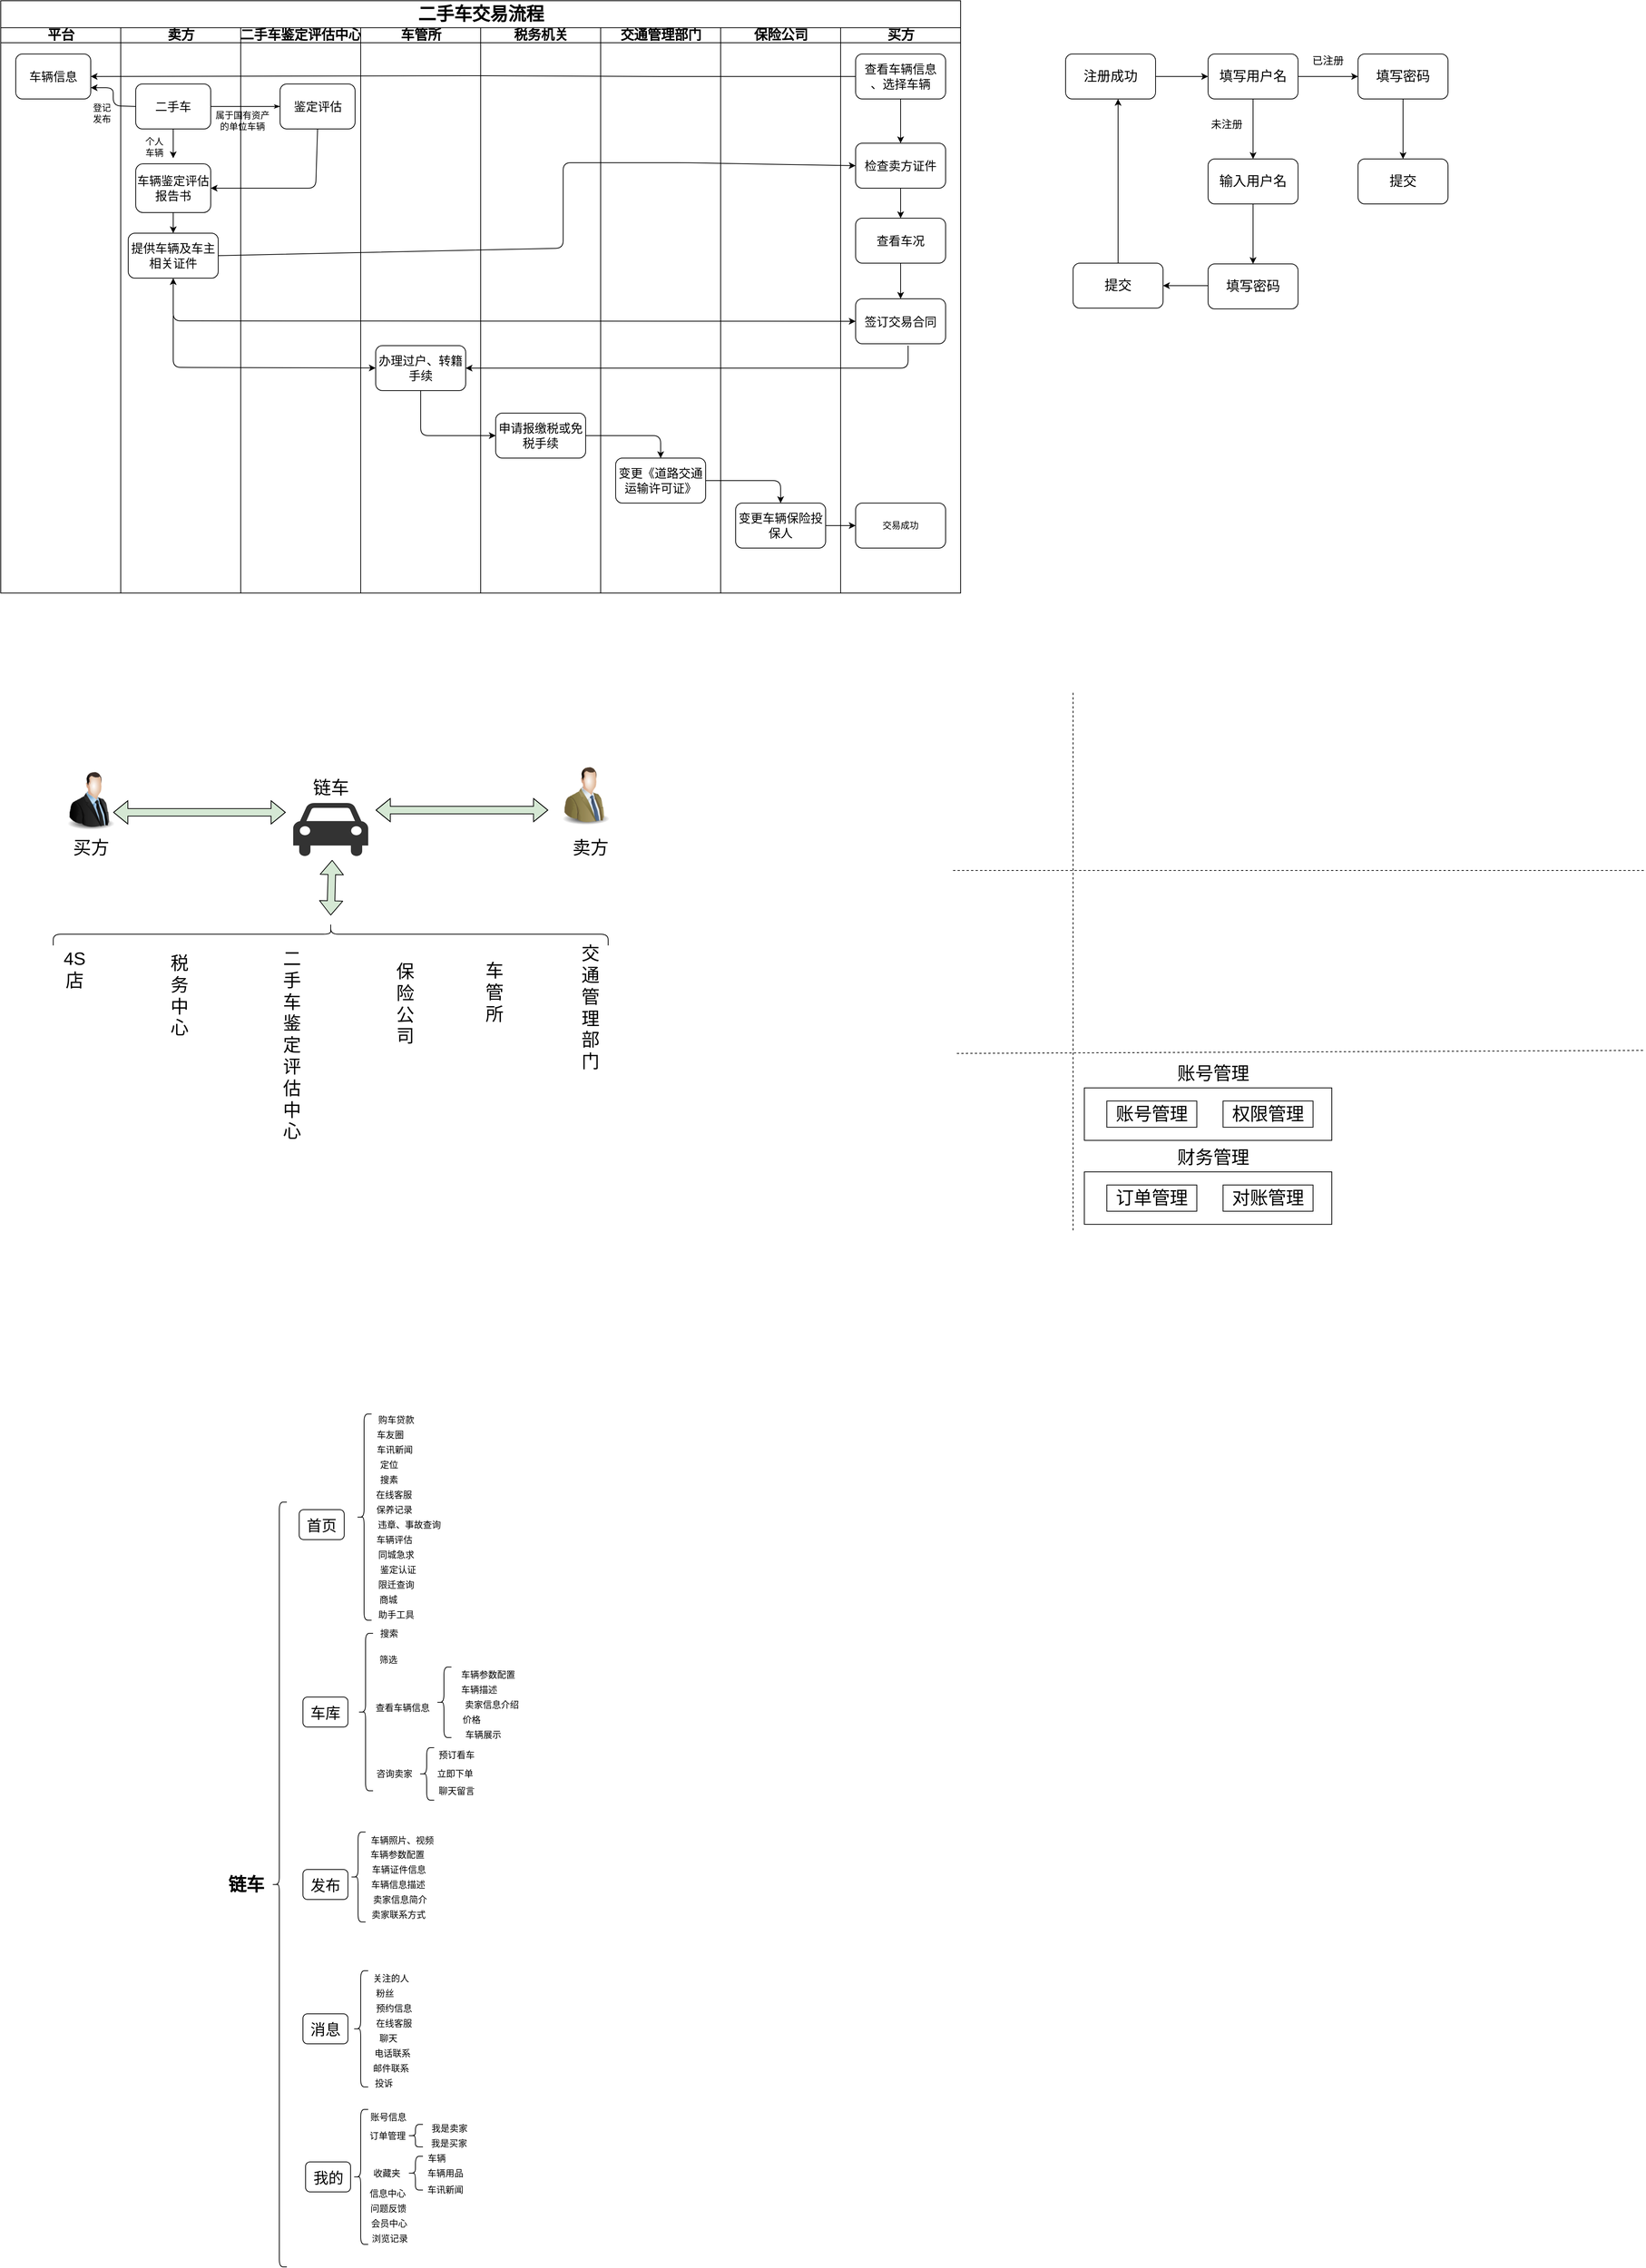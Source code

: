 <mxfile version="11.1.4" type="device"><diagram name="Page-1" id="74e2e168-ea6b-b213-b513-2b3c1d86103e"><mxGraphModel dx="829" dy="951" grid="1" gridSize="10" guides="1" tooltips="1" connect="1" arrows="1" fold="1" page="1" pageScale="1" pageWidth="1100" pageHeight="850" background="#ffffff" math="0" shadow="0"><root><mxCell id="0"/><mxCell id="1" parent="0"/><mxCell id="77e6c97f196da883-1" value="&lt;font style=&quot;font-size: 24px&quot;&gt;二手车交易流程&lt;/font&gt;" style="swimlane;html=1;childLayout=stackLayout;startSize=36;rounded=0;shadow=0;labelBackgroundColor=none;strokeColor=#000000;strokeWidth=1;fillColor=#ffffff;fontFamily=Verdana;fontSize=8;fontColor=#000000;align=center;" parent="1" vertex="1"><mxGeometry x="10" width="1280" height="790" as="geometry"/></mxCell><mxCell id="S1cMY-thZCcg-dEiT6mm-63" value="&lt;font style=&quot;font-size: 18px&quot;&gt;平台&lt;/font&gt;" style="swimlane;html=1;startSize=20;" parent="77e6c97f196da883-1" vertex="1"><mxGeometry y="36" width="160" height="754" as="geometry"/></mxCell><mxCell id="S1cMY-thZCcg-dEiT6mm-64" value="&lt;font style=&quot;font-size: 16px&quot;&gt;车辆信息&lt;/font&gt;" style="rounded=1;whiteSpace=wrap;html=1;shadow=0;labelBackgroundColor=none;strokeColor=#000000;strokeWidth=1;fillColor=#ffffff;fontFamily=Verdana;fontSize=16;fontColor=#000000;align=center;" parent="S1cMY-thZCcg-dEiT6mm-63" vertex="1"><mxGeometry x="20" y="35" width="100" height="60" as="geometry"/></mxCell><mxCell id="S1cMY-thZCcg-dEiT6mm-81" value="登记发布" style="text;html=1;strokeColor=none;fillColor=none;align=center;verticalAlign=middle;whiteSpace=wrap;rounded=0;" parent="S1cMY-thZCcg-dEiT6mm-63" vertex="1"><mxGeometry x="120" y="104" width="30" height="20" as="geometry"/></mxCell><mxCell id="S1cMY-thZCcg-dEiT6mm-6" value="&lt;font style=&quot;font-size: 18px&quot;&gt;卖方&lt;/font&gt;" style="swimlane;html=1;startSize=20;" parent="77e6c97f196da883-1" vertex="1"><mxGeometry x="160" y="36" width="160" height="754" as="geometry"/></mxCell><mxCell id="S1cMY-thZCcg-dEiT6mm-7" value="&lt;font style=&quot;font-size: 16px&quot;&gt;二手车&lt;/font&gt;" style="rounded=1;whiteSpace=wrap;html=1;shadow=0;labelBackgroundColor=none;strokeColor=#000000;strokeWidth=1;fillColor=#ffffff;fontFamily=Verdana;fontSize=16;fontColor=#000000;align=center;" parent="S1cMY-thZCcg-dEiT6mm-6" vertex="1"><mxGeometry x="20" y="75" width="100" height="60" as="geometry"/></mxCell><mxCell id="S1cMY-thZCcg-dEiT6mm-8" value="&lt;font style=&quot;font-size: 16px&quot;&gt;车辆鉴定评估报告书&lt;/font&gt;" style="rounded=1;whiteSpace=wrap;html=1;shadow=0;labelBackgroundColor=none;strokeColor=#000000;strokeWidth=1;fillColor=#ffffff;fontFamily=Verdana;fontSize=8;fontColor=#000000;align=center;" parent="S1cMY-thZCcg-dEiT6mm-6" vertex="1"><mxGeometry x="20" y="181.5" width="100" height="65" as="geometry"/></mxCell><mxCell id="S1cMY-thZCcg-dEiT6mm-14" value="个人车辆" style="text;html=1;strokeColor=none;fillColor=none;align=center;verticalAlign=middle;whiteSpace=wrap;rounded=0;" parent="S1cMY-thZCcg-dEiT6mm-6" vertex="1"><mxGeometry x="30" y="148.5" width="30" height="20" as="geometry"/></mxCell><mxCell id="S1cMY-thZCcg-dEiT6mm-15" value="" style="endArrow=classic;html=1;exitX=0.5;exitY=1;exitDx=0;exitDy=0;" parent="S1cMY-thZCcg-dEiT6mm-6" source="S1cMY-thZCcg-dEiT6mm-7" edge="1"><mxGeometry width="50" height="50" relative="1" as="geometry"><mxPoint x="95" y="135" as="sourcePoint"/><mxPoint x="70" y="174" as="targetPoint"/></mxGeometry></mxCell><mxCell id="S1cMY-thZCcg-dEiT6mm-83" value="&lt;font style=&quot;font-size: 16px&quot;&gt;提供车辆及车主相关证件&lt;/font&gt;" style="rounded=1;whiteSpace=wrap;html=1;" parent="S1cMY-thZCcg-dEiT6mm-6" vertex="1"><mxGeometry x="10" y="274" width="120" height="60" as="geometry"/></mxCell><mxCell id="S1cMY-thZCcg-dEiT6mm-85" value="" style="endArrow=classic;html=1;exitX=0.5;exitY=1;exitDx=0;exitDy=0;" parent="S1cMY-thZCcg-dEiT6mm-6" source="S1cMY-thZCcg-dEiT6mm-8" target="S1cMY-thZCcg-dEiT6mm-83" edge="1"><mxGeometry width="50" height="50" relative="1" as="geometry"><mxPoint x="80" y="454" as="sourcePoint"/><mxPoint x="130" y="404" as="targetPoint"/></mxGeometry></mxCell><mxCell id="S1cMY-thZCcg-dEiT6mm-95" value="" style="endArrow=classic;html=1;" parent="S1cMY-thZCcg-dEiT6mm-6" target="S1cMY-thZCcg-dEiT6mm-23" edge="1"><mxGeometry width="50" height="50" relative="1" as="geometry"><mxPoint x="70" y="384" as="sourcePoint"/><mxPoint x="140" y="444" as="targetPoint"/><Array as="points"><mxPoint x="70" y="453"/></Array></mxGeometry></mxCell><mxCell id="77e6c97f196da883-26" style="edgeStyle=orthogonalEdgeStyle;rounded=1;html=1;labelBackgroundColor=none;startArrow=none;startFill=0;startSize=5;endArrow=classicThin;endFill=1;endSize=5;jettySize=auto;orthogonalLoop=1;strokeColor=#000000;strokeWidth=1;fontFamily=Verdana;fontSize=8;fontColor=#000000;exitX=1;exitY=0.5;exitDx=0;exitDy=0;" parent="77e6c97f196da883-1" source="S1cMY-thZCcg-dEiT6mm-7" target="77e6c97f196da883-11" edge="1"><mxGeometry relative="1" as="geometry"><mxPoint x="120" y="115" as="sourcePoint"/></mxGeometry></mxCell><mxCell id="77e6c97f196da883-3" value="&lt;span style=&quot;font-size: 18px&quot;&gt;二手车鉴定评估中心&lt;/span&gt;" style="swimlane;html=1;startSize=20;" parent="77e6c97f196da883-1" vertex="1"><mxGeometry x="320" y="36" width="160" height="754" as="geometry"/></mxCell><mxCell id="77e6c97f196da883-11" value="&lt;font size=&quot;3&quot;&gt;鉴定评估&lt;/font&gt;" style="rounded=1;whiteSpace=wrap;html=1;shadow=0;labelBackgroundColor=none;strokeColor=#000000;strokeWidth=1;fillColor=#ffffff;fontFamily=Verdana;fontSize=8;fontColor=#000000;align=center;" parent="77e6c97f196da883-3" vertex="1"><mxGeometry x="52.5" y="75" width="100" height="60" as="geometry"/></mxCell><mxCell id="S1cMY-thZCcg-dEiT6mm-11" value="属于国有资产的单位车辆" style="text;html=1;strokeColor=none;fillColor=none;align=center;verticalAlign=middle;whiteSpace=wrap;rounded=0;" parent="77e6c97f196da883-3" vertex="1"><mxGeometry x="-40" y="114" width="85" height="20" as="geometry"/></mxCell><mxCell id="S1cMY-thZCcg-dEiT6mm-94" value="" style="endArrow=classic;html=1;entryX=1;entryY=0.5;entryDx=0;entryDy=0;" parent="77e6c97f196da883-3" target="S1cMY-thZCcg-dEiT6mm-23" edge="1"><mxGeometry width="50" height="50" relative="1" as="geometry"><mxPoint x="890" y="424" as="sourcePoint"/><mxPoint x="110" y="444" as="targetPoint"/><Array as="points"><mxPoint x="890" y="454"/></Array></mxGeometry></mxCell><mxCell id="77e6c97f196da883-4" value="&lt;font style=&quot;font-size: 18px&quot;&gt;车管所&lt;/font&gt;" style="swimlane;html=1;startSize=20;" parent="77e6c97f196da883-1" vertex="1"><mxGeometry x="480" y="36" width="160" height="754" as="geometry"/></mxCell><mxCell id="S1cMY-thZCcg-dEiT6mm-23" value="&lt;font style=&quot;font-size: 16px&quot;&gt;办理过户、转籍手续&lt;/font&gt;" style="rounded=1;whiteSpace=wrap;html=1;" parent="77e6c97f196da883-4" vertex="1"><mxGeometry x="20" y="424" width="120" height="60" as="geometry"/></mxCell><mxCell id="77e6c97f196da883-5" value="&lt;span style=&quot;font-size: 18px&quot;&gt;税务机关&lt;/span&gt;" style="swimlane;html=1;startSize=20;" parent="77e6c97f196da883-1" vertex="1"><mxGeometry x="640" y="36" width="160" height="754" as="geometry"/></mxCell><mxCell id="S1cMY-thZCcg-dEiT6mm-25" value="&lt;font style=&quot;font-size: 16px&quot;&gt;申请报缴税或免税手续&lt;/font&gt;" style="rounded=1;whiteSpace=wrap;html=1;" parent="77e6c97f196da883-5" vertex="1"><mxGeometry x="20" y="514" width="120" height="60" as="geometry"/></mxCell><mxCell id="77e6c97f196da883-6" value="&lt;span style=&quot;font-size: 18px&quot;&gt;交通管理部门&lt;/span&gt;" style="swimlane;html=1;startSize=20;" parent="77e6c97f196da883-1" vertex="1"><mxGeometry x="800" y="36" width="160" height="754" as="geometry"/></mxCell><mxCell id="S1cMY-thZCcg-dEiT6mm-24" value="&lt;font style=&quot;font-size: 16px&quot;&gt;变更《道路交通运输许可证》&lt;/font&gt;" style="rounded=1;whiteSpace=wrap;html=1;" parent="77e6c97f196da883-6" vertex="1"><mxGeometry x="20" y="574" width="120" height="60" as="geometry"/></mxCell><mxCell id="77e6c97f196da883-7" value="&lt;font style=&quot;font-size: 18px&quot;&gt;保险公司&lt;/font&gt;" style="swimlane;html=1;startSize=20;" parent="77e6c97f196da883-1" vertex="1"><mxGeometry x="960" y="36" width="160" height="754" as="geometry"/></mxCell><mxCell id="S1cMY-thZCcg-dEiT6mm-26" value="&lt;font style=&quot;font-size: 16px&quot;&gt;变更车辆保险投保人&lt;/font&gt;" style="rounded=1;whiteSpace=wrap;html=1;" parent="77e6c97f196da883-7" vertex="1"><mxGeometry x="20" y="634" width="120" height="60" as="geometry"/></mxCell><mxCell id="S1cMY-thZCcg-dEiT6mm-70" value="&lt;font style=&quot;font-size: 18px&quot;&gt;买方&lt;/font&gt;" style="swimlane;html=1;startSize=20;" parent="77e6c97f196da883-1" vertex="1"><mxGeometry x="1120" y="36" width="160" height="754" as="geometry"/></mxCell><mxCell id="S1cMY-thZCcg-dEiT6mm-71" value="&lt;font style=&quot;font-size: 16px&quot;&gt;检查卖方证件&lt;/font&gt;" style="rounded=1;whiteSpace=wrap;html=1;" parent="S1cMY-thZCcg-dEiT6mm-70" vertex="1"><mxGeometry x="20" y="154" width="120" height="60" as="geometry"/></mxCell><mxCell id="S1cMY-thZCcg-dEiT6mm-72" value="&lt;font style=&quot;font-size: 16px&quot;&gt;查看车况&lt;/font&gt;" style="rounded=1;whiteSpace=wrap;html=1;" parent="S1cMY-thZCcg-dEiT6mm-70" vertex="1"><mxGeometry x="20" y="254" width="120" height="60" as="geometry"/></mxCell><mxCell id="S1cMY-thZCcg-dEiT6mm-74" value="&lt;font style=&quot;font-size: 16px&quot;&gt;签订交易合同&lt;/font&gt;" style="rounded=1;whiteSpace=wrap;html=1;" parent="S1cMY-thZCcg-dEiT6mm-70" vertex="1"><mxGeometry x="20" y="361.5" width="120" height="60" as="geometry"/></mxCell><mxCell id="S1cMY-thZCcg-dEiT6mm-78" value="&lt;font style=&quot;font-size: 16px&quot;&gt;查看车辆信息&lt;br&gt;、选择车辆&lt;/font&gt;" style="rounded=1;whiteSpace=wrap;html=1;" parent="S1cMY-thZCcg-dEiT6mm-70" vertex="1"><mxGeometry x="20" y="35" width="120" height="60" as="geometry"/></mxCell><mxCell id="S1cMY-thZCcg-dEiT6mm-86" value="" style="endArrow=classic;html=1;exitX=0.5;exitY=1;exitDx=0;exitDy=0;entryX=0.5;entryY=0;entryDx=0;entryDy=0;" parent="S1cMY-thZCcg-dEiT6mm-70" source="S1cMY-thZCcg-dEiT6mm-78" target="S1cMY-thZCcg-dEiT6mm-71" edge="1"><mxGeometry width="50" height="50" relative="1" as="geometry"><mxPoint x="-70" y="284" as="sourcePoint"/><mxPoint x="-20" y="234" as="targetPoint"/></mxGeometry></mxCell><mxCell id="S1cMY-thZCcg-dEiT6mm-88" value="" style="endArrow=classic;html=1;entryX=0.5;entryY=0;entryDx=0;entryDy=0;exitX=0.5;exitY=1;exitDx=0;exitDy=0;" parent="S1cMY-thZCcg-dEiT6mm-70" source="S1cMY-thZCcg-dEiT6mm-71" target="S1cMY-thZCcg-dEiT6mm-72" edge="1"><mxGeometry width="50" height="50" relative="1" as="geometry"><mxPoint x="-130" y="294" as="sourcePoint"/><mxPoint x="-80" y="244" as="targetPoint"/></mxGeometry></mxCell><mxCell id="S1cMY-thZCcg-dEiT6mm-89" value="" style="endArrow=classic;html=1;entryX=0.5;entryY=0;entryDx=0;entryDy=0;exitX=0.5;exitY=1;exitDx=0;exitDy=0;" parent="S1cMY-thZCcg-dEiT6mm-70" source="S1cMY-thZCcg-dEiT6mm-72" target="S1cMY-thZCcg-dEiT6mm-74" edge="1"><mxGeometry width="50" height="50" relative="1" as="geometry"><mxPoint x="-90" y="364" as="sourcePoint"/><mxPoint x="-40" y="314" as="targetPoint"/></mxGeometry></mxCell><mxCell id="S1cMY-thZCcg-dEiT6mm-99" value="交易成功" style="rounded=1;whiteSpace=wrap;html=1;" parent="S1cMY-thZCcg-dEiT6mm-70" vertex="1"><mxGeometry x="20" y="634" width="120" height="60" as="geometry"/></mxCell><mxCell id="S1cMY-thZCcg-dEiT6mm-76" value="" style="endArrow=classic;html=1;exitX=0.5;exitY=1;exitDx=0;exitDy=0;entryX=1;entryY=0.5;entryDx=0;entryDy=0;" parent="77e6c97f196da883-1" source="77e6c97f196da883-11" target="S1cMY-thZCcg-dEiT6mm-8" edge="1"><mxGeometry width="50" height="50" relative="1" as="geometry"><mxPoint x="360" y="260" as="sourcePoint"/><mxPoint x="410" y="210" as="targetPoint"/><Array as="points"><mxPoint x="420" y="250"/></Array></mxGeometry></mxCell><mxCell id="S1cMY-thZCcg-dEiT6mm-77" value="" style="endArrow=classic;html=1;exitX=0;exitY=0.5;exitDx=0;exitDy=0;entryX=1;entryY=0.75;entryDx=0;entryDy=0;" parent="77e6c97f196da883-1" source="S1cMY-thZCcg-dEiT6mm-7" target="S1cMY-thZCcg-dEiT6mm-64" edge="1"><mxGeometry width="50" height="50" relative="1" as="geometry"><mxPoint x="120" y="210" as="sourcePoint"/><mxPoint x="170" y="160" as="targetPoint"/><Array as="points"><mxPoint x="150" y="140"/><mxPoint x="150" y="116"/></Array></mxGeometry></mxCell><mxCell id="S1cMY-thZCcg-dEiT6mm-79" value="" style="endArrow=classic;html=1;exitX=0;exitY=0.5;exitDx=0;exitDy=0;entryX=1;entryY=0.5;entryDx=0;entryDy=0;" parent="77e6c97f196da883-1" source="S1cMY-thZCcg-dEiT6mm-78" target="S1cMY-thZCcg-dEiT6mm-64" edge="1"><mxGeometry width="50" height="50" relative="1" as="geometry"><mxPoint x="750" y="170" as="sourcePoint"/><mxPoint x="800" y="120" as="targetPoint"/><Array as="points"><mxPoint x="1100" y="101"/><mxPoint x="1020" y="101"/><mxPoint x="890" y="101"/><mxPoint x="630" y="100"/></Array></mxGeometry></mxCell><mxCell id="S1cMY-thZCcg-dEiT6mm-82" value="" style="endArrow=classic;html=1;exitX=1;exitY=0.5;exitDx=0;exitDy=0;entryX=0;entryY=0.5;entryDx=0;entryDy=0;" parent="77e6c97f196da883-1" source="S1cMY-thZCcg-dEiT6mm-83" target="S1cMY-thZCcg-dEiT6mm-71" edge="1"><mxGeometry width="50" height="50" relative="1" as="geometry"><mxPoint x="545" y="300" as="sourcePoint"/><mxPoint x="1140" y="220" as="targetPoint"/><Array as="points"><mxPoint x="750" y="330"/><mxPoint x="750" y="216"/><mxPoint x="910" y="216"/></Array></mxGeometry></mxCell><mxCell id="S1cMY-thZCcg-dEiT6mm-93" value="" style="endArrow=classic;startArrow=classic;html=1;exitX=0.5;exitY=1;exitDx=0;exitDy=0;entryX=0;entryY=0.5;entryDx=0;entryDy=0;" parent="77e6c97f196da883-1" source="S1cMY-thZCcg-dEiT6mm-83" target="S1cMY-thZCcg-dEiT6mm-74" edge="1"><mxGeometry width="50" height="50" relative="1" as="geometry"><mxPoint x="700" y="450" as="sourcePoint"/><mxPoint x="750" y="400" as="targetPoint"/><Array as="points"><mxPoint x="230" y="427"/></Array></mxGeometry></mxCell><mxCell id="S1cMY-thZCcg-dEiT6mm-96" value="" style="endArrow=classic;html=1;exitX=0.5;exitY=1;exitDx=0;exitDy=0;entryX=0;entryY=0.5;entryDx=0;entryDy=0;" parent="77e6c97f196da883-1" source="S1cMY-thZCcg-dEiT6mm-23" target="S1cMY-thZCcg-dEiT6mm-25" edge="1"><mxGeometry width="50" height="50" relative="1" as="geometry"><mxPoint x="550" y="650" as="sourcePoint"/><mxPoint x="600" y="600" as="targetPoint"/><Array as="points"><mxPoint x="560" y="580"/></Array></mxGeometry></mxCell><mxCell id="S1cMY-thZCcg-dEiT6mm-97" value="" style="endArrow=classic;html=1;entryX=0.5;entryY=0;entryDx=0;entryDy=0;exitX=1;exitY=0.5;exitDx=0;exitDy=0;" parent="77e6c97f196da883-1" source="S1cMY-thZCcg-dEiT6mm-25" target="S1cMY-thZCcg-dEiT6mm-24" edge="1"><mxGeometry width="50" height="50" relative="1" as="geometry"><mxPoint x="860" y="575" as="sourcePoint"/><mxPoint x="910" y="525" as="targetPoint"/><Array as="points"><mxPoint x="880" y="580"/></Array></mxGeometry></mxCell><mxCell id="S1cMY-thZCcg-dEiT6mm-98" value="" style="endArrow=classic;html=1;exitX=1;exitY=0.5;exitDx=0;exitDy=0;entryX=0.5;entryY=0;entryDx=0;entryDy=0;" parent="77e6c97f196da883-1" source="S1cMY-thZCcg-dEiT6mm-24" target="S1cMY-thZCcg-dEiT6mm-26" edge="1"><mxGeometry width="50" height="50" relative="1" as="geometry"><mxPoint x="1010" y="600" as="sourcePoint"/><mxPoint x="1060" y="550" as="targetPoint"/><Array as="points"><mxPoint x="1040" y="640"/></Array></mxGeometry></mxCell><mxCell id="S1cMY-thZCcg-dEiT6mm-100" value="" style="endArrow=classic;html=1;entryX=0;entryY=0.5;entryDx=0;entryDy=0;exitX=1;exitY=0.5;exitDx=0;exitDy=0;" parent="77e6c97f196da883-1" source="S1cMY-thZCcg-dEiT6mm-26" target="S1cMY-thZCcg-dEiT6mm-99" edge="1"><mxGeometry width="50" height="50" relative="1" as="geometry"><mxPoint x="1050" y="630" as="sourcePoint"/><mxPoint x="1100" y="580" as="targetPoint"/></mxGeometry></mxCell><mxCell id="7t7sT-aQjHq_sZSrI0Zf-1" value="" style="image;html=1;labelBackgroundColor=#ffffff;image=img/lib/clip_art/people/Suit_Man_128x128.png" parent="1" vertex="1"><mxGeometry x="90" y="1026.5" width="80" height="80" as="geometry"/></mxCell><mxCell id="7t7sT-aQjHq_sZSrI0Zf-2" value="" style="image;html=1;labelBackgroundColor=#ffffff;image=img/lib/clip_art/people/Suit_Man_Green_128x128.png;direction=east;rotation=0;" parent="1" vertex="1"><mxGeometry x="750" y="1020" width="80" height="80" as="geometry"/></mxCell><mxCell id="7t7sT-aQjHq_sZSrI0Zf-8" value="" style="shape=mxgraph.signs.transportation.car_4;html=1;pointerEvents=1;fillColor=#333333;strokeColor=none;verticalLabelPosition=bottom;verticalAlign=top;align=center;" parent="1" vertex="1"><mxGeometry x="400" y="1070" width="100" height="73" as="geometry"/></mxCell><mxCell id="7t7sT-aQjHq_sZSrI0Zf-9" value="" style="shape=flexArrow;endArrow=classic;startArrow=classic;html=1;exitX=1;exitY=0.5;exitDx=0;exitDy=0;fillColor=#D5E8D4;" parent="1" edge="1"><mxGeometry width="50" height="50" relative="1" as="geometry"><mxPoint x="160" y="1082.5" as="sourcePoint"/><mxPoint x="390" y="1082.5" as="targetPoint"/><Array as="points"><mxPoint x="420" y="1082.5"/></Array></mxGeometry></mxCell><mxCell id="7t7sT-aQjHq_sZSrI0Zf-10" value="" style="shape=flexArrow;endArrow=classic;startArrow=classic;html=1;exitX=1;exitY=0.5;exitDx=0;exitDy=0;fillColor=#D5E8D4;" parent="1" edge="1"><mxGeometry width="50" height="50" relative="1" as="geometry"><mxPoint x="510" y="1079.5" as="sourcePoint"/><mxPoint x="740" y="1079.5" as="targetPoint"/><Array as="points"><mxPoint x="770" y="1079.5"/></Array></mxGeometry></mxCell><mxCell id="7t7sT-aQjHq_sZSrI0Zf-11" value="&lt;font style=&quot;font-size: 24px&quot;&gt;链车&lt;/font&gt;" style="text;html=1;strokeColor=none;fillColor=none;align=center;verticalAlign=middle;whiteSpace=wrap;rounded=0;" parent="1" vertex="1"><mxGeometry x="416.5" y="1040" width="67" height="20" as="geometry"/></mxCell><mxCell id="7t7sT-aQjHq_sZSrI0Zf-12" value="&lt;font style=&quot;font-size: 24px&quot;&gt;买方&lt;/font&gt;" style="text;html=1;strokeColor=none;fillColor=none;align=center;verticalAlign=middle;whiteSpace=wrap;rounded=0;" parent="1" vertex="1"><mxGeometry x="96.5" y="1120" width="67" height="20" as="geometry"/></mxCell><mxCell id="7t7sT-aQjHq_sZSrI0Zf-13" value="&lt;font style=&quot;font-size: 24px&quot;&gt;卖方&lt;/font&gt;" style="text;html=1;strokeColor=none;fillColor=none;align=center;verticalAlign=middle;whiteSpace=wrap;rounded=0;" parent="1" vertex="1"><mxGeometry x="763" y="1120" width="67" height="20" as="geometry"/></mxCell><mxCell id="7t7sT-aQjHq_sZSrI0Zf-15" value="" style="shape=curlyBracket;whiteSpace=wrap;html=1;rounded=1;fillColor=#333333;direction=south;" parent="1" vertex="1"><mxGeometry x="80" y="1230" width="740" height="30" as="geometry"/></mxCell><mxCell id="7t7sT-aQjHq_sZSrI0Zf-20" value="&lt;font style=&quot;font-size: 24px&quot;&gt;二手车鉴定评估中心&lt;/font&gt;" style="text;html=1;strokeColor=none;fillColor=none;align=center;verticalAlign=middle;whiteSpace=wrap;rounded=0;" parent="1" vertex="1"><mxGeometry x="379.5" y="1264" width="37" height="258" as="geometry"/></mxCell><mxCell id="7t7sT-aQjHq_sZSrI0Zf-22" value="&lt;font style=&quot;font-size: 24px&quot;&gt;保险公司&lt;/font&gt;" style="text;html=1;strokeColor=none;fillColor=none;align=center;verticalAlign=middle;whiteSpace=wrap;rounded=0;" parent="1" vertex="1"><mxGeometry x="531" y="1270" width="37" height="135" as="geometry"/></mxCell><mxCell id="7t7sT-aQjHq_sZSrI0Zf-23" value="&lt;font style=&quot;font-size: 24px&quot;&gt;车管所&lt;/font&gt;" style="text;html=1;strokeColor=none;fillColor=none;align=center;verticalAlign=middle;whiteSpace=wrap;rounded=0;" parent="1" vertex="1"><mxGeometry x="650" y="1270.5" width="37" height="105" as="geometry"/></mxCell><mxCell id="7t7sT-aQjHq_sZSrI0Zf-24" value="&lt;font style=&quot;font-size: 24px&quot;&gt;交通管理部门&lt;/font&gt;" style="text;html=1;strokeColor=none;fillColor=none;align=center;verticalAlign=middle;whiteSpace=wrap;rounded=0;" parent="1" vertex="1"><mxGeometry x="778" y="1275" width="37" height="135" as="geometry"/></mxCell><mxCell id="7t7sT-aQjHq_sZSrI0Zf-25" value="&lt;font style=&quot;font-size: 24px&quot;&gt;税务中心&lt;/font&gt;" style="text;html=1;strokeColor=none;fillColor=none;align=center;verticalAlign=middle;whiteSpace=wrap;rounded=0;" parent="1" vertex="1"><mxGeometry x="230" y="1264" width="37" height="125" as="geometry"/></mxCell><mxCell id="7t7sT-aQjHq_sZSrI0Zf-26" value="&lt;font style=&quot;font-size: 24px&quot;&gt;4S店&lt;/font&gt;" style="text;html=1;strokeColor=none;fillColor=none;align=center;verticalAlign=middle;whiteSpace=wrap;rounded=0;" parent="1" vertex="1"><mxGeometry x="90" y="1260" width="37" height="63" as="geometry"/></mxCell><mxCell id="7t7sT-aQjHq_sZSrI0Zf-27" value="" style="shape=flexArrow;endArrow=classic;startArrow=classic;html=1;exitX=0.52;exitY=1.041;exitDx=0;exitDy=0;fillColor=#D5E8D4;exitPerimeter=0;" parent="1" source="7t7sT-aQjHq_sZSrI0Zf-8" edge="1"><mxGeometry width="50" height="50" relative="1" as="geometry"><mxPoint x="432.5" y="1170" as="sourcePoint"/><mxPoint x="450" y="1220" as="targetPoint"/><Array as="points"/></mxGeometry></mxCell><mxCell id="BwvuX1S77ZFXppARrG3G-3" value="" style="edgeStyle=orthogonalEdgeStyle;rounded=0;orthogonalLoop=1;jettySize=auto;html=1;" parent="1" source="BwvuX1S77ZFXppARrG3G-1" target="BwvuX1S77ZFXppARrG3G-2" edge="1"><mxGeometry relative="1" as="geometry"/></mxCell><mxCell id="BwvuX1S77ZFXppARrG3G-7" value="" style="edgeStyle=orthogonalEdgeStyle;rounded=0;orthogonalLoop=1;jettySize=auto;html=1;" parent="1" source="BwvuX1S77ZFXppARrG3G-1" target="BwvuX1S77ZFXppARrG3G-6" edge="1"><mxGeometry relative="1" as="geometry"/></mxCell><mxCell id="BwvuX1S77ZFXppARrG3G-1" value="&lt;font style=&quot;font-size: 18px&quot;&gt;填写用户名&lt;/font&gt;" style="rounded=1;whiteSpace=wrap;html=1;" parent="1" vertex="1"><mxGeometry x="1620" y="71" width="120" height="60" as="geometry"/></mxCell><mxCell id="BwvuX1S77ZFXppARrG3G-11" value="" style="edgeStyle=orthogonalEdgeStyle;rounded=0;orthogonalLoop=1;jettySize=auto;html=1;" parent="1" source="BwvuX1S77ZFXppARrG3G-6" target="BwvuX1S77ZFXppARrG3G-10" edge="1"><mxGeometry relative="1" as="geometry"/></mxCell><mxCell id="BwvuX1S77ZFXppARrG3G-6" value="&lt;font style=&quot;font-size: 18px&quot;&gt;输入用户名&lt;/font&gt;" style="rounded=1;whiteSpace=wrap;html=1;" parent="1" vertex="1"><mxGeometry x="1620" y="211" width="120" height="60" as="geometry"/></mxCell><mxCell id="BwvuX1S77ZFXppARrG3G-18" value="" style="edgeStyle=orthogonalEdgeStyle;rounded=0;orthogonalLoop=1;jettySize=auto;html=1;" parent="1" source="BwvuX1S77ZFXppARrG3G-10" target="BwvuX1S77ZFXppARrG3G-12" edge="1"><mxGeometry relative="1" as="geometry"><Array as="points"><mxPoint x="1610" y="380"/><mxPoint x="1610" y="380"/></Array></mxGeometry></mxCell><mxCell id="BwvuX1S77ZFXppARrG3G-10" value="&lt;font style=&quot;font-size: 18px&quot;&gt;填写密码&lt;/font&gt;" style="rounded=1;whiteSpace=wrap;html=1;" parent="1" vertex="1"><mxGeometry x="1620" y="351" width="120" height="60" as="geometry"/></mxCell><mxCell id="BwvuX1S77ZFXppARrG3G-15" value="" style="edgeStyle=orthogonalEdgeStyle;rounded=0;orthogonalLoop=1;jettySize=auto;html=1;" parent="1" source="BwvuX1S77ZFXppARrG3G-12" target="BwvuX1S77ZFXppARrG3G-14" edge="1"><mxGeometry relative="1" as="geometry"><Array as="points"><mxPoint x="1500" y="290"/><mxPoint x="1500" y="290"/></Array></mxGeometry></mxCell><mxCell id="BwvuX1S77ZFXppARrG3G-12" value="&lt;font style=&quot;font-size: 18px&quot;&gt;提交&lt;/font&gt;" style="rounded=1;whiteSpace=wrap;html=1;" parent="1" vertex="1"><mxGeometry x="1440" y="350" width="120" height="60" as="geometry"/></mxCell><mxCell id="BwvuX1S77ZFXppARrG3G-19" value="" style="edgeStyle=orthogonalEdgeStyle;rounded=0;orthogonalLoop=1;jettySize=auto;html=1;" parent="1" source="BwvuX1S77ZFXppARrG3G-14" target="BwvuX1S77ZFXppARrG3G-1" edge="1"><mxGeometry relative="1" as="geometry"/></mxCell><mxCell id="BwvuX1S77ZFXppARrG3G-14" value="&lt;font style=&quot;font-size: 18px&quot;&gt;注册成功&lt;/font&gt;" style="rounded=1;whiteSpace=wrap;html=1;" parent="1" vertex="1"><mxGeometry x="1430" y="71" width="120" height="60" as="geometry"/></mxCell><mxCell id="BwvuX1S77ZFXppARrG3G-5" value="" style="edgeStyle=orthogonalEdgeStyle;rounded=0;orthogonalLoop=1;jettySize=auto;html=1;" parent="1" source="BwvuX1S77ZFXppARrG3G-2" target="BwvuX1S77ZFXppARrG3G-4" edge="1"><mxGeometry relative="1" as="geometry"/></mxCell><mxCell id="BwvuX1S77ZFXppARrG3G-2" value="&lt;font style=&quot;font-size: 18px&quot;&gt;填写密码&lt;/font&gt;" style="rounded=1;whiteSpace=wrap;html=1;" parent="1" vertex="1"><mxGeometry x="1820" y="71" width="120" height="60" as="geometry"/></mxCell><mxCell id="BwvuX1S77ZFXppARrG3G-4" value="&lt;font style=&quot;font-size: 18px&quot;&gt;提交&lt;/font&gt;" style="rounded=1;whiteSpace=wrap;html=1;" parent="1" vertex="1"><mxGeometry x="1820" y="211" width="120" height="60" as="geometry"/></mxCell><mxCell id="BwvuX1S77ZFXppARrG3G-8" value="&lt;font style=&quot;font-size: 14px&quot;&gt;已注册&lt;/font&gt;" style="text;html=1;strokeColor=none;fillColor=none;align=center;verticalAlign=middle;whiteSpace=wrap;rounded=0;" parent="1" vertex="1"><mxGeometry x="1755" y="65.5" width="50" height="29" as="geometry"/></mxCell><mxCell id="BwvuX1S77ZFXppARrG3G-9" value="&lt;font style=&quot;font-size: 14px&quot;&gt;未注册&lt;/font&gt;" style="text;html=1;strokeColor=none;fillColor=none;align=center;verticalAlign=middle;whiteSpace=wrap;rounded=0;" parent="1" vertex="1"><mxGeometry x="1620" y="150" width="50" height="29" as="geometry"/></mxCell><mxCell id="KrCY-iccFmDGl3x3hfwT-31" value="" style="group" parent="1" vertex="1" connectable="0"><mxGeometry x="301.5" y="1882.5" width="402.5" height="1140" as="geometry"/></mxCell><mxCell id="-_2j0oCxWvRgQAoG7KJ7-1" value="" style="shape=curlyBracket;whiteSpace=wrap;html=1;rounded=1;" parent="KrCY-iccFmDGl3x3hfwT-31" vertex="1"><mxGeometry x="70" y="120" width="20" height="1020" as="geometry"/></mxCell><mxCell id="-_2j0oCxWvRgQAoG7KJ7-2" value="链车" style="text;strokeColor=none;fillColor=none;html=1;fontSize=24;fontStyle=1;verticalAlign=middle;align=center;" parent="KrCY-iccFmDGl3x3hfwT-31" vertex="1"><mxGeometry y="610" width="70" height="40" as="geometry"/></mxCell><mxCell id="-_2j0oCxWvRgQAoG7KJ7-4" value="&lt;font style=&quot;font-size: 20px&quot;&gt;首页&lt;/font&gt;" style="rounded=1;whiteSpace=wrap;html=1;fontSize=20;" parent="KrCY-iccFmDGl3x3hfwT-31" vertex="1"><mxGeometry x="106.5" y="130" width="60" height="40" as="geometry"/></mxCell><mxCell id="-_2j0oCxWvRgQAoG7KJ7-5" value="&lt;font style=&quot;font-size: 20px&quot;&gt;车库&lt;/font&gt;" style="rounded=1;whiteSpace=wrap;html=1;fontSize=20;" parent="KrCY-iccFmDGl3x3hfwT-31" vertex="1"><mxGeometry x="111.5" y="380" width="60" height="40" as="geometry"/></mxCell><mxCell id="-_2j0oCxWvRgQAoG7KJ7-6" value="&lt;font style=&quot;font-size: 20px&quot;&gt;发布&lt;/font&gt;" style="rounded=1;whiteSpace=wrap;html=1;fontSize=20;" parent="KrCY-iccFmDGl3x3hfwT-31" vertex="1"><mxGeometry x="111.5" y="610" width="60" height="40" as="geometry"/></mxCell><mxCell id="-_2j0oCxWvRgQAoG7KJ7-7" value="&lt;font style=&quot;font-size: 20px&quot;&gt;消息&lt;/font&gt;" style="rounded=1;whiteSpace=wrap;html=1;fontSize=20;" parent="KrCY-iccFmDGl3x3hfwT-31" vertex="1"><mxGeometry x="111.5" y="802.5" width="60" height="40" as="geometry"/></mxCell><mxCell id="-_2j0oCxWvRgQAoG7KJ7-8" value="&lt;font style=&quot;font-size: 20px&quot;&gt;我的&lt;/font&gt;" style="rounded=1;whiteSpace=wrap;html=1;fontSize=20;" parent="KrCY-iccFmDGl3x3hfwT-31" vertex="1"><mxGeometry x="115" y="1000" width="60" height="40" as="geometry"/></mxCell><mxCell id="-_2j0oCxWvRgQAoG7KJ7-9" value="" style="shape=curlyBracket;whiteSpace=wrap;html=1;rounded=1;" parent="KrCY-iccFmDGl3x3hfwT-31" vertex="1"><mxGeometry x="183" y="2.5" width="20" height="275" as="geometry"/></mxCell><mxCell id="-_2j0oCxWvRgQAoG7KJ7-11" value="定位" style="text;html=1;strokeColor=none;fillColor=none;align=center;verticalAlign=middle;whiteSpace=wrap;rounded=0;" parent="KrCY-iccFmDGl3x3hfwT-31" vertex="1"><mxGeometry x="206.5" y="60" width="40" height="20" as="geometry"/></mxCell><mxCell id="-_2j0oCxWvRgQAoG7KJ7-12" value="搜素" style="text;html=1;strokeColor=none;fillColor=none;align=center;verticalAlign=middle;whiteSpace=wrap;rounded=0;" parent="KrCY-iccFmDGl3x3hfwT-31" vertex="1"><mxGeometry x="206.5" y="80" width="40" height="20" as="geometry"/></mxCell><mxCell id="-_2j0oCxWvRgQAoG7KJ7-13" value="在线客服" style="text;html=1;strokeColor=none;fillColor=none;align=center;verticalAlign=middle;whiteSpace=wrap;rounded=0;" parent="KrCY-iccFmDGl3x3hfwT-31" vertex="1"><mxGeometry x="199.5" y="100" width="67" height="20" as="geometry"/></mxCell><mxCell id="-_2j0oCxWvRgQAoG7KJ7-14" value="保养记录" style="text;html=1;strokeColor=none;fillColor=none;align=center;verticalAlign=middle;whiteSpace=wrap;rounded=0;" parent="KrCY-iccFmDGl3x3hfwT-31" vertex="1"><mxGeometry x="203" y="120" width="60" height="20" as="geometry"/></mxCell><mxCell id="-_2j0oCxWvRgQAoG7KJ7-15" value="违章、事故查询" style="text;html=1;strokeColor=none;fillColor=none;align=center;verticalAlign=middle;whiteSpace=wrap;rounded=0;" parent="KrCY-iccFmDGl3x3hfwT-31" vertex="1"><mxGeometry x="203" y="140" width="100" height="20" as="geometry"/></mxCell><mxCell id="-_2j0oCxWvRgQAoG7KJ7-16" value="车辆评估" style="text;html=1;strokeColor=none;fillColor=none;align=center;verticalAlign=middle;whiteSpace=wrap;rounded=0;" parent="KrCY-iccFmDGl3x3hfwT-31" vertex="1"><mxGeometry x="198" y="160" width="70" height="20" as="geometry"/></mxCell><mxCell id="-_2j0oCxWvRgQAoG7KJ7-17" value="同城急求" style="text;html=1;strokeColor=none;fillColor=none;align=center;verticalAlign=middle;whiteSpace=wrap;rounded=0;" parent="KrCY-iccFmDGl3x3hfwT-31" vertex="1"><mxGeometry x="201.5" y="180" width="69" height="20" as="geometry"/></mxCell><mxCell id="-_2j0oCxWvRgQAoG7KJ7-20" value="鉴定认证" style="text;html=1;strokeColor=none;fillColor=none;align=center;verticalAlign=middle;whiteSpace=wrap;rounded=0;" parent="KrCY-iccFmDGl3x3hfwT-31" vertex="1"><mxGeometry x="205" y="200" width="66" height="20" as="geometry"/></mxCell><mxCell id="-_2j0oCxWvRgQAoG7KJ7-21" value="限迁查询" style="text;html=1;strokeColor=none;fillColor=none;align=center;verticalAlign=middle;whiteSpace=wrap;rounded=0;" parent="KrCY-iccFmDGl3x3hfwT-31" vertex="1"><mxGeometry x="206.5" y="220" width="59" height="20" as="geometry"/></mxCell><mxCell id="-_2j0oCxWvRgQAoG7KJ7-22" value="商城" style="text;html=1;strokeColor=none;fillColor=none;align=center;verticalAlign=middle;whiteSpace=wrap;rounded=0;" parent="KrCY-iccFmDGl3x3hfwT-31" vertex="1"><mxGeometry x="205" y="240" width="40" height="20" as="geometry"/></mxCell><mxCell id="-_2j0oCxWvRgQAoG7KJ7-23" value="车讯新闻" style="text;html=1;strokeColor=none;fillColor=none;align=center;verticalAlign=middle;whiteSpace=wrap;rounded=0;" parent="KrCY-iccFmDGl3x3hfwT-31" vertex="1"><mxGeometry x="206.5" y="40" width="55" height="20" as="geometry"/></mxCell><mxCell id="BwvuX1S77ZFXppARrG3G-21" value="" style="shape=curlyBracket;whiteSpace=wrap;html=1;rounded=1;" parent="KrCY-iccFmDGl3x3hfwT-31" vertex="1"><mxGeometry x="185" y="295" width="20" height="210" as="geometry"/></mxCell><mxCell id="BwvuX1S77ZFXppARrG3G-22" value="搜索" style="text;html=1;strokeColor=none;fillColor=none;align=center;verticalAlign=middle;whiteSpace=wrap;rounded=0;" parent="KrCY-iccFmDGl3x3hfwT-31" vertex="1"><mxGeometry x="206.5" y="285" width="40" height="20" as="geometry"/></mxCell><mxCell id="BwvuX1S77ZFXppARrG3G-23" value="筛选" style="text;html=1;strokeColor=none;fillColor=none;align=center;verticalAlign=middle;whiteSpace=wrap;rounded=0;" parent="KrCY-iccFmDGl3x3hfwT-31" vertex="1"><mxGeometry x="205" y="320" width="40" height="20" as="geometry"/></mxCell><mxCell id="BwvuX1S77ZFXppARrG3G-25" value="查看车辆信息" style="text;html=1;strokeColor=none;fillColor=none;align=center;verticalAlign=middle;whiteSpace=wrap;rounded=0;" parent="KrCY-iccFmDGl3x3hfwT-31" vertex="1"><mxGeometry x="199.5" y="384" width="90" height="20" as="geometry"/></mxCell><mxCell id="BwvuX1S77ZFXppARrG3G-26" value="咨询卖家" style="text;html=1;strokeColor=none;fillColor=none;align=center;verticalAlign=middle;whiteSpace=wrap;rounded=0;" parent="KrCY-iccFmDGl3x3hfwT-31" vertex="1"><mxGeometry x="200" y="472.5" width="66" height="20" as="geometry"/></mxCell><mxCell id="BwvuX1S77ZFXppARrG3G-29" value="" style="shape=curlyBracket;whiteSpace=wrap;html=1;rounded=1;" parent="KrCY-iccFmDGl3x3hfwT-31" vertex="1"><mxGeometry x="266.5" y="447.5" width="20" height="70" as="geometry"/></mxCell><mxCell id="BwvuX1S77ZFXppARrG3G-31" value="预订看车" style="text;html=1;strokeColor=none;fillColor=none;align=center;verticalAlign=middle;whiteSpace=wrap;rounded=0;" parent="KrCY-iccFmDGl3x3hfwT-31" vertex="1"><mxGeometry x="291.5" y="447.5" width="50" height="20" as="geometry"/></mxCell><mxCell id="BwvuX1S77ZFXppARrG3G-32" value="立即下单" style="text;html=1;strokeColor=none;fillColor=none;align=center;verticalAlign=middle;whiteSpace=wrap;rounded=0;" parent="KrCY-iccFmDGl3x3hfwT-31" vertex="1"><mxGeometry x="274" y="472.5" width="80" height="20" as="geometry"/></mxCell><mxCell id="BwvuX1S77ZFXppARrG3G-33" value="聊天留言" style="text;html=1;strokeColor=none;fillColor=none;align=center;verticalAlign=middle;whiteSpace=wrap;rounded=0;" parent="KrCY-iccFmDGl3x3hfwT-31" vertex="1"><mxGeometry x="281.5" y="495" width="70" height="20" as="geometry"/></mxCell><mxCell id="BwvuX1S77ZFXppARrG3G-37" value="" style="shape=curlyBracket;whiteSpace=wrap;html=1;rounded=1;" parent="KrCY-iccFmDGl3x3hfwT-31" vertex="1"><mxGeometry x="289.5" y="340" width="20" height="94" as="geometry"/></mxCell><mxCell id="BwvuX1S77ZFXppARrG3G-38" value="车辆参数配置" style="text;html=1;strokeColor=none;fillColor=none;align=center;verticalAlign=middle;whiteSpace=wrap;rounded=0;" parent="KrCY-iccFmDGl3x3hfwT-31" vertex="1"><mxGeometry x="314.5" y="340" width="88" height="20" as="geometry"/></mxCell><mxCell id="BwvuX1S77ZFXppARrG3G-39" value="车辆描述" style="text;html=1;strokeColor=none;fillColor=none;align=center;verticalAlign=middle;whiteSpace=wrap;rounded=0;" parent="KrCY-iccFmDGl3x3hfwT-31" vertex="1"><mxGeometry x="311.5" y="360" width="70" height="20" as="geometry"/></mxCell><mxCell id="BwvuX1S77ZFXppARrG3G-40" value="卖家信息介绍" style="text;html=1;strokeColor=none;fillColor=none;align=center;verticalAlign=middle;whiteSpace=wrap;rounded=0;" parent="KrCY-iccFmDGl3x3hfwT-31" vertex="1"><mxGeometry x="324.5" y="380" width="78" height="20" as="geometry"/></mxCell><mxCell id="BwvuX1S77ZFXppARrG3G-41" value="价格" style="text;html=1;strokeColor=none;fillColor=none;align=center;verticalAlign=middle;whiteSpace=wrap;rounded=0;" parent="KrCY-iccFmDGl3x3hfwT-31" vertex="1"><mxGeometry x="316.5" y="400" width="40" height="20" as="geometry"/></mxCell><mxCell id="BwvuX1S77ZFXppARrG3G-42" value="车辆展示" style="text;html=1;strokeColor=none;fillColor=none;align=center;verticalAlign=middle;whiteSpace=wrap;rounded=0;" parent="KrCY-iccFmDGl3x3hfwT-31" vertex="1"><mxGeometry x="324" y="420" width="55" height="20" as="geometry"/></mxCell><mxCell id="BwvuX1S77ZFXppARrG3G-43" value="" style="shape=curlyBracket;whiteSpace=wrap;html=1;rounded=1;direction=east;" parent="KrCY-iccFmDGl3x3hfwT-31" vertex="1"><mxGeometry x="175" y="560" width="20" height="120" as="geometry"/></mxCell><mxCell id="BwvuX1S77ZFXppARrG3G-44" value="车辆照片、视频" style="text;html=1;strokeColor=none;fillColor=none;align=center;verticalAlign=middle;whiteSpace=wrap;rounded=0;" parent="KrCY-iccFmDGl3x3hfwT-31" vertex="1"><mxGeometry x="191.5" y="561" width="105" height="20" as="geometry"/></mxCell><mxCell id="BwvuX1S77ZFXppARrG3G-45" value="车辆参数配置" style="text;html=1;strokeColor=none;fillColor=none;align=center;verticalAlign=middle;whiteSpace=wrap;rounded=0;" parent="KrCY-iccFmDGl3x3hfwT-31" vertex="1"><mxGeometry x="188.5" y="580" width="98" height="20" as="geometry"/></mxCell><mxCell id="BwvuX1S77ZFXppARrG3G-46" value="车辆证件信息" style="text;html=1;strokeColor=none;fillColor=none;align=center;verticalAlign=middle;whiteSpace=wrap;rounded=0;" parent="KrCY-iccFmDGl3x3hfwT-31" vertex="1"><mxGeometry x="193" y="600" width="92" height="20" as="geometry"/></mxCell><mxCell id="BwvuX1S77ZFXppARrG3G-47" value="车辆信息描述" style="text;html=1;strokeColor=none;fillColor=none;align=center;verticalAlign=middle;whiteSpace=wrap;rounded=0;" parent="KrCY-iccFmDGl3x3hfwT-31" vertex="1"><mxGeometry x="199.5" y="620" width="78" height="20" as="geometry"/></mxCell><mxCell id="BwvuX1S77ZFXppARrG3G-48" value="卖家信息简介" style="text;html=1;strokeColor=none;fillColor=none;align=center;verticalAlign=middle;whiteSpace=wrap;rounded=0;" parent="KrCY-iccFmDGl3x3hfwT-31" vertex="1"><mxGeometry x="193" y="640" width="95" height="20" as="geometry"/></mxCell><mxCell id="BwvuX1S77ZFXppARrG3G-49" value="卖家联系方式" style="text;html=1;strokeColor=none;fillColor=none;align=center;verticalAlign=middle;whiteSpace=wrap;rounded=0;" parent="KrCY-iccFmDGl3x3hfwT-31" vertex="1"><mxGeometry x="191" y="660" width="95" height="20" as="geometry"/></mxCell><mxCell id="KrCY-iccFmDGl3x3hfwT-2" value="" style="shape=curlyBracket;whiteSpace=wrap;html=1;rounded=1;" parent="KrCY-iccFmDGl3x3hfwT-31" vertex="1"><mxGeometry x="178.5" y="745" width="20" height="155" as="geometry"/></mxCell><mxCell id="KrCY-iccFmDGl3x3hfwT-3" value="助手工具" style="text;html=1;strokeColor=none;fillColor=none;align=center;verticalAlign=middle;whiteSpace=wrap;rounded=0;" parent="KrCY-iccFmDGl3x3hfwT-31" vertex="1"><mxGeometry x="208.5" y="260" width="55" height="20" as="geometry"/></mxCell><mxCell id="KrCY-iccFmDGl3x3hfwT-4" value="车友圈" style="text;html=1;strokeColor=none;fillColor=none;align=center;verticalAlign=middle;whiteSpace=wrap;rounded=0;" parent="KrCY-iccFmDGl3x3hfwT-31" vertex="1"><mxGeometry x="200" y="20" width="55" height="20" as="geometry"/></mxCell><mxCell id="KrCY-iccFmDGl3x3hfwT-5" value="购车贷款" style="text;html=1;strokeColor=none;fillColor=none;align=center;verticalAlign=middle;whiteSpace=wrap;rounded=0;" parent="KrCY-iccFmDGl3x3hfwT-31" vertex="1"><mxGeometry x="208" width="55" height="20" as="geometry"/></mxCell><mxCell id="KrCY-iccFmDGl3x3hfwT-6" value="关注的人" style="text;html=1;strokeColor=none;fillColor=none;align=center;verticalAlign=middle;whiteSpace=wrap;rounded=0;" parent="KrCY-iccFmDGl3x3hfwT-31" vertex="1"><mxGeometry x="201.5" y="745" width="55" height="20" as="geometry"/></mxCell><mxCell id="KrCY-iccFmDGl3x3hfwT-7" value="粉丝" style="text;html=1;strokeColor=none;fillColor=none;align=center;verticalAlign=middle;whiteSpace=wrap;rounded=0;" parent="KrCY-iccFmDGl3x3hfwT-31" vertex="1"><mxGeometry x="193" y="765" width="55" height="20" as="geometry"/></mxCell><mxCell id="KrCY-iccFmDGl3x3hfwT-8" value="预约信息" style="text;html=1;strokeColor=none;fillColor=none;align=center;verticalAlign=middle;whiteSpace=wrap;rounded=0;" parent="KrCY-iccFmDGl3x3hfwT-31" vertex="1"><mxGeometry x="205" y="785" width="55" height="20" as="geometry"/></mxCell><mxCell id="KrCY-iccFmDGl3x3hfwT-9" value="在线客服" style="text;html=1;strokeColor=none;fillColor=none;align=center;verticalAlign=middle;whiteSpace=wrap;rounded=0;" parent="KrCY-iccFmDGl3x3hfwT-31" vertex="1"><mxGeometry x="205.5" y="805" width="55" height="20" as="geometry"/></mxCell><mxCell id="KrCY-iccFmDGl3x3hfwT-10" value="聊天" style="text;html=1;strokeColor=none;fillColor=none;align=center;verticalAlign=middle;whiteSpace=wrap;rounded=0;" parent="KrCY-iccFmDGl3x3hfwT-31" vertex="1"><mxGeometry x="205.5" y="825" width="40" height="20" as="geometry"/></mxCell><mxCell id="KrCY-iccFmDGl3x3hfwT-11" value="电话联系" style="text;html=1;strokeColor=none;fillColor=none;align=center;verticalAlign=middle;whiteSpace=wrap;rounded=0;" parent="KrCY-iccFmDGl3x3hfwT-31" vertex="1"><mxGeometry x="203" y="845" width="55" height="20" as="geometry"/></mxCell><mxCell id="KrCY-iccFmDGl3x3hfwT-12" value="邮件联系" style="text;html=1;strokeColor=none;fillColor=none;align=center;verticalAlign=middle;whiteSpace=wrap;rounded=0;" parent="KrCY-iccFmDGl3x3hfwT-31" vertex="1"><mxGeometry x="201.5" y="865" width="55" height="20" as="geometry"/></mxCell><mxCell id="KrCY-iccFmDGl3x3hfwT-13" value="投诉" style="text;html=1;strokeColor=none;fillColor=none;align=center;verticalAlign=middle;whiteSpace=wrap;rounded=0;" parent="KrCY-iccFmDGl3x3hfwT-31" vertex="1"><mxGeometry x="198.5" y="885" width="42" height="20" as="geometry"/></mxCell><mxCell id="KrCY-iccFmDGl3x3hfwT-14" value="" style="shape=curlyBracket;whiteSpace=wrap;html=1;rounded=1;" parent="KrCY-iccFmDGl3x3hfwT-31" vertex="1"><mxGeometry x="178.5" y="930" width="20" height="180" as="geometry"/></mxCell><mxCell id="KrCY-iccFmDGl3x3hfwT-15" value="账号信息" style="text;html=1;strokeColor=none;fillColor=none;align=center;verticalAlign=middle;whiteSpace=wrap;rounded=0;" parent="KrCY-iccFmDGl3x3hfwT-31" vertex="1"><mxGeometry x="199.5" y="930" width="52" height="20" as="geometry"/></mxCell><mxCell id="KrCY-iccFmDGl3x3hfwT-16" value="订单管理" style="text;html=1;strokeColor=none;fillColor=none;align=center;verticalAlign=middle;whiteSpace=wrap;rounded=0;" parent="KrCY-iccFmDGl3x3hfwT-31" vertex="1"><mxGeometry x="195" y="955" width="58" height="20" as="geometry"/></mxCell><mxCell id="KrCY-iccFmDGl3x3hfwT-17" value="收藏夹" style="text;html=1;strokeColor=none;fillColor=none;align=center;verticalAlign=middle;whiteSpace=wrap;rounded=0;" parent="KrCY-iccFmDGl3x3hfwT-31" vertex="1"><mxGeometry x="202" y="1005" width="42" height="20" as="geometry"/></mxCell><mxCell id="KrCY-iccFmDGl3x3hfwT-18" value="" style="shape=curlyBracket;whiteSpace=wrap;html=1;rounded=1;" parent="KrCY-iccFmDGl3x3hfwT-31" vertex="1"><mxGeometry x="251.5" y="950" width="20" height="30" as="geometry"/></mxCell><mxCell id="KrCY-iccFmDGl3x3hfwT-19" value="我是卖家" style="text;html=1;strokeColor=none;fillColor=none;align=center;verticalAlign=middle;whiteSpace=wrap;rounded=0;" parent="KrCY-iccFmDGl3x3hfwT-31" vertex="1"><mxGeometry x="279" y="945" width="55" height="20" as="geometry"/></mxCell><mxCell id="KrCY-iccFmDGl3x3hfwT-20" value="我是买家" style="text;html=1;strokeColor=none;fillColor=none;align=center;verticalAlign=middle;whiteSpace=wrap;rounded=0;" parent="KrCY-iccFmDGl3x3hfwT-31" vertex="1"><mxGeometry x="276.5" y="965" width="60" height="20" as="geometry"/></mxCell><mxCell id="KrCY-iccFmDGl3x3hfwT-21" value="" style="shape=curlyBracket;whiteSpace=wrap;html=1;rounded=1;" parent="KrCY-iccFmDGl3x3hfwT-31" vertex="1"><mxGeometry x="251.5" y="992.5" width="20" height="45" as="geometry"/></mxCell><mxCell id="KrCY-iccFmDGl3x3hfwT-24" value="车辆用品" style="text;html=1;strokeColor=none;fillColor=none;align=center;verticalAlign=middle;whiteSpace=wrap;rounded=0;" parent="KrCY-iccFmDGl3x3hfwT-31" vertex="1"><mxGeometry x="268.5" y="1005" width="66" height="20" as="geometry"/></mxCell><mxCell id="KrCY-iccFmDGl3x3hfwT-25" value="车辆" style="text;html=1;strokeColor=none;fillColor=none;align=center;verticalAlign=middle;whiteSpace=wrap;rounded=0;" parent="KrCY-iccFmDGl3x3hfwT-31" vertex="1"><mxGeometry x="274" y="985" width="31" height="20" as="geometry"/></mxCell><mxCell id="KrCY-iccFmDGl3x3hfwT-26" value="车讯新闻" style="text;html=1;strokeColor=none;fillColor=none;align=center;verticalAlign=middle;whiteSpace=wrap;rounded=0;" parent="KrCY-iccFmDGl3x3hfwT-31" vertex="1"><mxGeometry x="274" y="1027.5" width="54" height="20" as="geometry"/></mxCell><mxCell id="KrCY-iccFmDGl3x3hfwT-27" value="信息中心" style="text;html=1;strokeColor=none;fillColor=none;align=center;verticalAlign=middle;whiteSpace=wrap;rounded=0;" parent="KrCY-iccFmDGl3x3hfwT-31" vertex="1"><mxGeometry x="196.5" y="1032.5" width="56" height="20" as="geometry"/></mxCell><mxCell id="KrCY-iccFmDGl3x3hfwT-28" value="问题反馈" style="text;html=1;strokeColor=none;fillColor=none;align=center;verticalAlign=middle;whiteSpace=wrap;rounded=0;" parent="KrCY-iccFmDGl3x3hfwT-31" vertex="1"><mxGeometry x="192.5" y="1052.5" width="66" height="20" as="geometry"/></mxCell><mxCell id="KrCY-iccFmDGl3x3hfwT-29" value="会员中心" style="text;html=1;strokeColor=none;fillColor=none;align=center;verticalAlign=middle;whiteSpace=wrap;rounded=0;" parent="KrCY-iccFmDGl3x3hfwT-31" vertex="1"><mxGeometry x="198.5" y="1072.5" width="56" height="20" as="geometry"/></mxCell><mxCell id="KrCY-iccFmDGl3x3hfwT-30" value="浏览记录" style="text;html=1;strokeColor=none;fillColor=none;align=center;verticalAlign=middle;whiteSpace=wrap;rounded=0;" parent="KrCY-iccFmDGl3x3hfwT-31" vertex="1"><mxGeometry x="189.5" y="1092.5" width="76" height="20" as="geometry"/></mxCell><mxCell id="N_SjQuSD24ymCKccM7N0-1" value="" style="endArrow=none;dashed=1;html=1;" edge="1" parent="1"><mxGeometry width="50" height="50" relative="1" as="geometry"><mxPoint x="1280" y="1160" as="sourcePoint"/><mxPoint x="2201.176" y="1160" as="targetPoint"/></mxGeometry></mxCell><mxCell id="N_SjQuSD24ymCKccM7N0-2" value="" style="endArrow=none;dashed=1;html=1;" edge="1" parent="1"><mxGeometry width="50" height="50" relative="1" as="geometry"><mxPoint x="1440" y="1640" as="sourcePoint"/><mxPoint x="1440" y="920" as="targetPoint"/></mxGeometry></mxCell><mxCell id="N_SjQuSD24ymCKccM7N0-3" value="" style="endArrow=none;dashed=1;html=1;" edge="1" parent="1"><mxGeometry width="50" height="50" relative="1" as="geometry"><mxPoint x="1285" y="1404" as="sourcePoint"/><mxPoint x="2200" y="1400" as="targetPoint"/></mxGeometry></mxCell><mxCell id="N_SjQuSD24ymCKccM7N0-18" value="" style="group" vertex="1" connectable="0" parent="1"><mxGeometry x="1455" y="1522" width="330" height="110" as="geometry"/></mxCell><mxCell id="N_SjQuSD24ymCKccM7N0-15" value="" style="group" vertex="1" connectable="0" parent="N_SjQuSD24ymCKccM7N0-18"><mxGeometry y="40" width="330" height="70" as="geometry"/></mxCell><mxCell id="N_SjQuSD24ymCKccM7N0-14" value="" style="rounded=0;whiteSpace=wrap;html=1;" vertex="1" parent="N_SjQuSD24ymCKccM7N0-15"><mxGeometry width="330" height="70" as="geometry"/></mxCell><mxCell id="N_SjQuSD24ymCKccM7N0-8" value="&lt;span style=&quot;font-size: 24px&quot;&gt;订单管理&lt;/span&gt;" style="rounded=0;whiteSpace=wrap;html=1;" vertex="1" parent="N_SjQuSD24ymCKccM7N0-15"><mxGeometry x="30.0" y="17.5" width="120.0" height="35" as="geometry"/></mxCell><mxCell id="N_SjQuSD24ymCKccM7N0-12" value="&lt;font style=&quot;font-size: 24px&quot;&gt;对账管理&lt;/font&gt;" style="rounded=0;whiteSpace=wrap;html=1;" vertex="1" parent="N_SjQuSD24ymCKccM7N0-15"><mxGeometry x="185" y="17.5" width="120.0" height="35" as="geometry"/></mxCell><mxCell id="N_SjQuSD24ymCKccM7N0-17" value="&lt;font style=&quot;font-size: 24px&quot;&gt;财务管理&lt;/font&gt;" style="text;html=1;" vertex="1" parent="N_SjQuSD24ymCKccM7N0-18"><mxGeometry x="122" width="108" height="30" as="geometry"/></mxCell><mxCell id="N_SjQuSD24ymCKccM7N0-19" value="" style="group" vertex="1" connectable="0" parent="1"><mxGeometry x="1455" y="1410" width="330" height="110" as="geometry"/></mxCell><mxCell id="N_SjQuSD24ymCKccM7N0-20" value="" style="group" vertex="1" connectable="0" parent="N_SjQuSD24ymCKccM7N0-19"><mxGeometry y="40" width="330" height="70" as="geometry"/></mxCell><mxCell id="N_SjQuSD24ymCKccM7N0-21" value="" style="rounded=0;whiteSpace=wrap;html=1;" vertex="1" parent="N_SjQuSD24ymCKccM7N0-20"><mxGeometry width="330" height="70" as="geometry"/></mxCell><mxCell id="N_SjQuSD24ymCKccM7N0-22" value="&lt;span style=&quot;font-size: 24px&quot;&gt;账号管理&lt;/span&gt;" style="rounded=0;whiteSpace=wrap;html=1;" vertex="1" parent="N_SjQuSD24ymCKccM7N0-20"><mxGeometry x="30.0" y="17.5" width="120.0" height="35" as="geometry"/></mxCell><mxCell id="N_SjQuSD24ymCKccM7N0-23" value="&lt;font style=&quot;font-size: 24px&quot;&gt;权限管理&lt;/font&gt;" style="rounded=0;whiteSpace=wrap;html=1;" vertex="1" parent="N_SjQuSD24ymCKccM7N0-20"><mxGeometry x="185" y="17.5" width="120.0" height="35" as="geometry"/></mxCell><mxCell id="N_SjQuSD24ymCKccM7N0-24" value="&lt;span style=&quot;font-size: 24px&quot;&gt;账号管理&lt;/span&gt;" style="text;html=1;" vertex="1" parent="N_SjQuSD24ymCKccM7N0-19"><mxGeometry x="122" width="108" height="30" as="geometry"/></mxCell></root></mxGraphModel></diagram></mxfile>